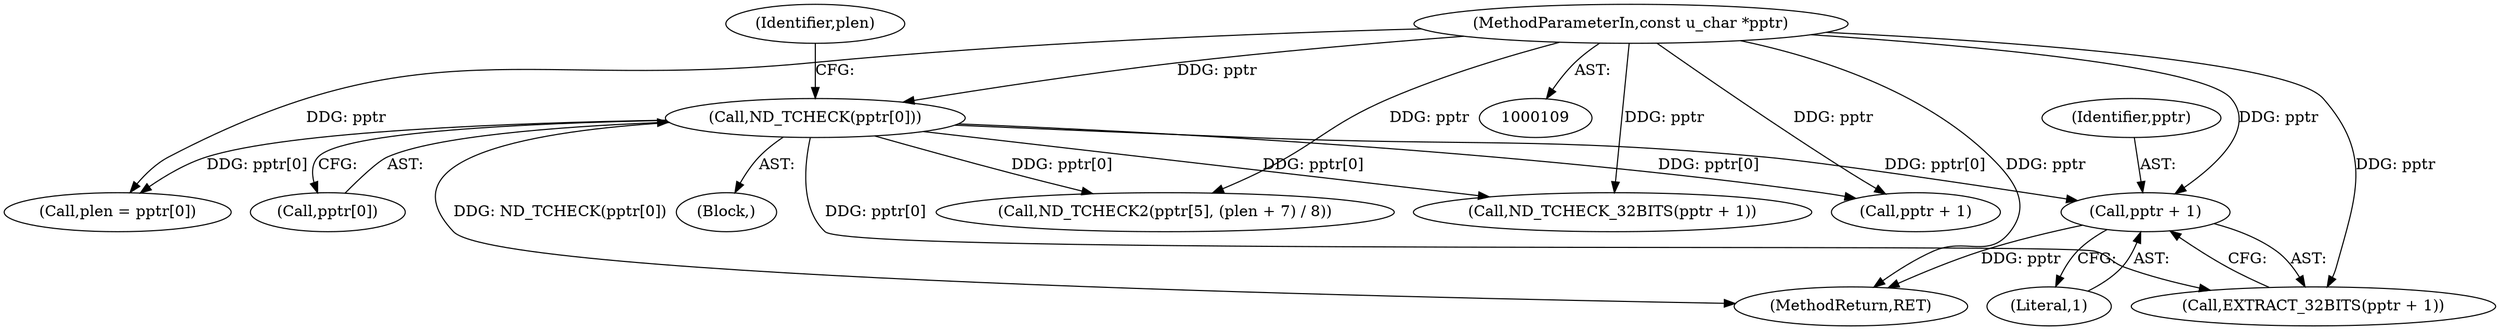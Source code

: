 digraph "0_tcpdump_bd4e697ebd6c8457efa8f28f6831fc929b88a014@pointer" {
"1000155" [label="(Call,pptr + 1)"];
"1000111" [label="(MethodParameterIn,const u_char *pptr)"];
"1000118" [label="(Call,ND_TCHECK(pptr[0]))"];
"1000157" [label="(Literal,1)"];
"1000114" [label="(Block,)"];
"1000243" [label="(MethodReturn,RET)"];
"1000154" [label="(Call,EXTRACT_32BITS(pptr + 1))"];
"1000111" [label="(MethodParameterIn,const u_char *pptr)"];
"1000122" [label="(Call,plen = pptr[0])"];
"1000145" [label="(Call,ND_TCHECK_32BITS(pptr + 1))"];
"1000146" [label="(Call,pptr + 1)"];
"1000118" [label="(Call,ND_TCHECK(pptr[0]))"];
"1000123" [label="(Identifier,plen)"];
"1000174" [label="(Call,ND_TCHECK2(pptr[5], (plen + 7) / 8))"];
"1000119" [label="(Call,pptr[0])"];
"1000156" [label="(Identifier,pptr)"];
"1000155" [label="(Call,pptr + 1)"];
"1000155" -> "1000154"  [label="AST: "];
"1000155" -> "1000157"  [label="CFG: "];
"1000156" -> "1000155"  [label="AST: "];
"1000157" -> "1000155"  [label="AST: "];
"1000154" -> "1000155"  [label="CFG: "];
"1000155" -> "1000243"  [label="DDG: pptr"];
"1000111" -> "1000155"  [label="DDG: pptr"];
"1000118" -> "1000155"  [label="DDG: pptr[0]"];
"1000111" -> "1000109"  [label="AST: "];
"1000111" -> "1000243"  [label="DDG: pptr"];
"1000111" -> "1000118"  [label="DDG: pptr"];
"1000111" -> "1000122"  [label="DDG: pptr"];
"1000111" -> "1000145"  [label="DDG: pptr"];
"1000111" -> "1000146"  [label="DDG: pptr"];
"1000111" -> "1000154"  [label="DDG: pptr"];
"1000111" -> "1000174"  [label="DDG: pptr"];
"1000118" -> "1000114"  [label="AST: "];
"1000118" -> "1000119"  [label="CFG: "];
"1000119" -> "1000118"  [label="AST: "];
"1000123" -> "1000118"  [label="CFG: "];
"1000118" -> "1000243"  [label="DDG: ND_TCHECK(pptr[0])"];
"1000118" -> "1000122"  [label="DDG: pptr[0]"];
"1000118" -> "1000145"  [label="DDG: pptr[0]"];
"1000118" -> "1000146"  [label="DDG: pptr[0]"];
"1000118" -> "1000154"  [label="DDG: pptr[0]"];
"1000118" -> "1000174"  [label="DDG: pptr[0]"];
}
